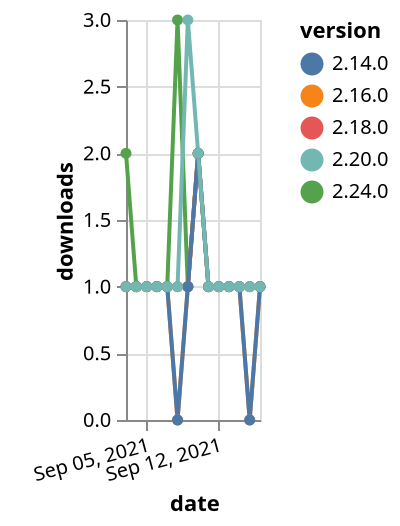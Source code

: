{"$schema": "https://vega.github.io/schema/vega-lite/v5.json", "description": "A simple bar chart with embedded data.", "data": {"values": [{"date": "2021-09-03", "total": 207, "delta": 1, "version": "2.16.0"}, {"date": "2021-09-04", "total": 208, "delta": 1, "version": "2.16.0"}, {"date": "2021-09-05", "total": 209, "delta": 1, "version": "2.16.0"}, {"date": "2021-09-06", "total": 210, "delta": 1, "version": "2.16.0"}, {"date": "2021-09-07", "total": 211, "delta": 1, "version": "2.16.0"}, {"date": "2021-09-08", "total": 211, "delta": 0, "version": "2.16.0"}, {"date": "2021-09-09", "total": 212, "delta": 1, "version": "2.16.0"}, {"date": "2021-09-10", "total": 214, "delta": 2, "version": "2.16.0"}, {"date": "2021-09-11", "total": 215, "delta": 1, "version": "2.16.0"}, {"date": "2021-09-12", "total": 216, "delta": 1, "version": "2.16.0"}, {"date": "2021-09-13", "total": 217, "delta": 1, "version": "2.16.0"}, {"date": "2021-09-14", "total": 218, "delta": 1, "version": "2.16.0"}, {"date": "2021-09-15", "total": 218, "delta": 0, "version": "2.16.0"}, {"date": "2021-09-16", "total": 219, "delta": 1, "version": "2.16.0"}, {"date": "2021-09-03", "total": 126, "delta": 2, "version": "2.24.0"}, {"date": "2021-09-04", "total": 127, "delta": 1, "version": "2.24.0"}, {"date": "2021-09-05", "total": 128, "delta": 1, "version": "2.24.0"}, {"date": "2021-09-06", "total": 129, "delta": 1, "version": "2.24.0"}, {"date": "2021-09-07", "total": 130, "delta": 1, "version": "2.24.0"}, {"date": "2021-09-08", "total": 133, "delta": 3, "version": "2.24.0"}, {"date": "2021-09-09", "total": 134, "delta": 1, "version": "2.24.0"}, {"date": "2021-09-10", "total": 136, "delta": 2, "version": "2.24.0"}, {"date": "2021-09-11", "total": 137, "delta": 1, "version": "2.24.0"}, {"date": "2021-09-12", "total": 138, "delta": 1, "version": "2.24.0"}, {"date": "2021-09-13", "total": 139, "delta": 1, "version": "2.24.0"}, {"date": "2021-09-14", "total": 140, "delta": 1, "version": "2.24.0"}, {"date": "2021-09-15", "total": 141, "delta": 1, "version": "2.24.0"}, {"date": "2021-09-16", "total": 142, "delta": 1, "version": "2.24.0"}, {"date": "2021-09-03", "total": 208, "delta": 1, "version": "2.18.0"}, {"date": "2021-09-04", "total": 209, "delta": 1, "version": "2.18.0"}, {"date": "2021-09-05", "total": 210, "delta": 1, "version": "2.18.0"}, {"date": "2021-09-06", "total": 211, "delta": 1, "version": "2.18.0"}, {"date": "2021-09-07", "total": 212, "delta": 1, "version": "2.18.0"}, {"date": "2021-09-08", "total": 213, "delta": 1, "version": "2.18.0"}, {"date": "2021-09-09", "total": 214, "delta": 1, "version": "2.18.0"}, {"date": "2021-09-10", "total": 216, "delta": 2, "version": "2.18.0"}, {"date": "2021-09-11", "total": 217, "delta": 1, "version": "2.18.0"}, {"date": "2021-09-12", "total": 218, "delta": 1, "version": "2.18.0"}, {"date": "2021-09-13", "total": 219, "delta": 1, "version": "2.18.0"}, {"date": "2021-09-14", "total": 220, "delta": 1, "version": "2.18.0"}, {"date": "2021-09-15", "total": 221, "delta": 1, "version": "2.18.0"}, {"date": "2021-09-16", "total": 222, "delta": 1, "version": "2.18.0"}, {"date": "2021-09-03", "total": 265, "delta": 1, "version": "2.14.0"}, {"date": "2021-09-04", "total": 266, "delta": 1, "version": "2.14.0"}, {"date": "2021-09-05", "total": 267, "delta": 1, "version": "2.14.0"}, {"date": "2021-09-06", "total": 268, "delta": 1, "version": "2.14.0"}, {"date": "2021-09-07", "total": 269, "delta": 1, "version": "2.14.0"}, {"date": "2021-09-08", "total": 269, "delta": 0, "version": "2.14.0"}, {"date": "2021-09-09", "total": 270, "delta": 1, "version": "2.14.0"}, {"date": "2021-09-10", "total": 272, "delta": 2, "version": "2.14.0"}, {"date": "2021-09-11", "total": 273, "delta": 1, "version": "2.14.0"}, {"date": "2021-09-12", "total": 274, "delta": 1, "version": "2.14.0"}, {"date": "2021-09-13", "total": 275, "delta": 1, "version": "2.14.0"}, {"date": "2021-09-14", "total": 276, "delta": 1, "version": "2.14.0"}, {"date": "2021-09-15", "total": 276, "delta": 0, "version": "2.14.0"}, {"date": "2021-09-16", "total": 277, "delta": 1, "version": "2.14.0"}, {"date": "2021-09-03", "total": 179, "delta": 1, "version": "2.20.0"}, {"date": "2021-09-04", "total": 180, "delta": 1, "version": "2.20.0"}, {"date": "2021-09-05", "total": 181, "delta": 1, "version": "2.20.0"}, {"date": "2021-09-06", "total": 182, "delta": 1, "version": "2.20.0"}, {"date": "2021-09-07", "total": 183, "delta": 1, "version": "2.20.0"}, {"date": "2021-09-08", "total": 184, "delta": 1, "version": "2.20.0"}, {"date": "2021-09-09", "total": 187, "delta": 3, "version": "2.20.0"}, {"date": "2021-09-10", "total": 189, "delta": 2, "version": "2.20.0"}, {"date": "2021-09-11", "total": 190, "delta": 1, "version": "2.20.0"}, {"date": "2021-09-12", "total": 191, "delta": 1, "version": "2.20.0"}, {"date": "2021-09-13", "total": 192, "delta": 1, "version": "2.20.0"}, {"date": "2021-09-14", "total": 193, "delta": 1, "version": "2.20.0"}, {"date": "2021-09-15", "total": 194, "delta": 1, "version": "2.20.0"}, {"date": "2021-09-16", "total": 195, "delta": 1, "version": "2.20.0"}]}, "width": "container", "mark": {"type": "line", "point": {"filled": true}}, "encoding": {"x": {"field": "date", "type": "temporal", "timeUnit": "yearmonthdate", "title": "date", "axis": {"labelAngle": -15}}, "y": {"field": "delta", "type": "quantitative", "title": "downloads"}, "color": {"field": "version", "type": "nominal"}, "tooltip": {"field": "delta"}}}